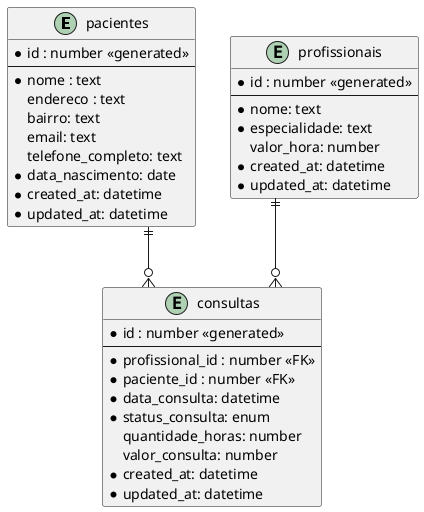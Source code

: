 @startuml diagram

skinparam linetype ortho

entity "pacientes" as paciente {
  *id : number <<generated>>
  --
  *nome : text
  endereco : text
  bairro: text
  email: text
  telefone_completo: text
  *data_nascimento: date
  *created_at: datetime
  *updated_at: datetime
}

entity "profissionais" as profissional {
  *id : number <<generated>>
  --
  *nome: text
  *especialidade: text
  valor_hora: number
  *created_at: datetime
  *updated_at: datetime
}

entity "consultas" as consulta {
  *id : number <<generated>>
  --
  *profissional_id : number <<FK>>
  *paciente_id : number <<FK>>
  *data_consulta: datetime
  *status_consulta: enum
  quantidade_horas: number
  valor_consulta: number
  *created_at: datetime
  *updated_at: datetime
}

paciente ||--o{ consulta
profissional ||--o{ consulta

@enduml
